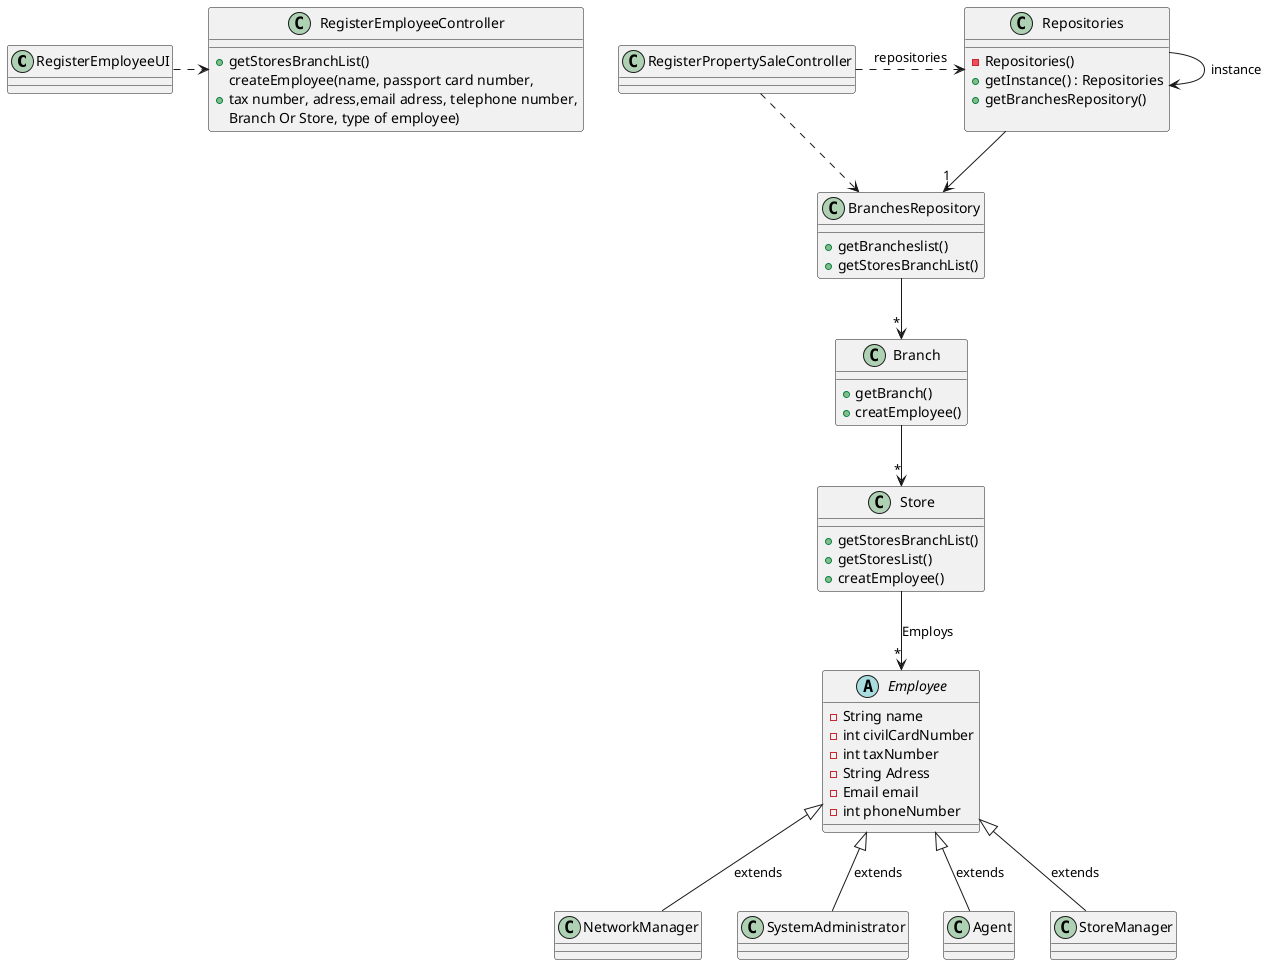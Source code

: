 @startuml
'skinparam monochrome true
skinparam packageStyle rectangle
skinparam shadowing false
skinparam linetype polyline
'skinparam linetype orto

'skinparam classAttributeIconSize 0

'left to right direction


class RegisterEmployeeUI {

}


class RegisterEmployeeController{
__
+ getStoresBranchList()
+ createEmployee(name, passport card number, \ntax number, adress,email adress, telephone number,\nBranch Or Store, type of employee)
}

class Repositories {
__
-Repositories()
+ getInstance() : Repositories
+ getBranchesRepository()

}





class BranchesRepository {
__
+ getBrancheslist()
+ getStoresBranchList()
}

class Branch {
__
+ getBranch()
+ creatEmployee()
}

class Store {
__
+ getStoresBranchList()
+ getStoresList()
+ creatEmployee()
}

abstract Employee {
- String name
- int civilCardNumber
- int taxNumber
- String Adress
- Email email
- int phoneNumber
}

class NetworkManager {
}

class SystemAdministrator {
}

class Agent {
}

class StoreManager {
}


RegisterEmployeeUI .> RegisterEmployeeController


RegisterPropertySaleController .> Repositories : repositories
Repositories -> Repositories :instance
Repositories --> "1" BranchesRepository





BranchesRepository --> "*" Branch
Branch --> "*" Store
Store --> "*" Employee : Employs



Employee <|-- NetworkManager : extends
Employee <|-- SystemAdministrator : extends
Employee <|-- StoreManager : extends
Employee <|-- Agent : extends







RegisterPropertySaleController ..> BranchesRepository



@enduml